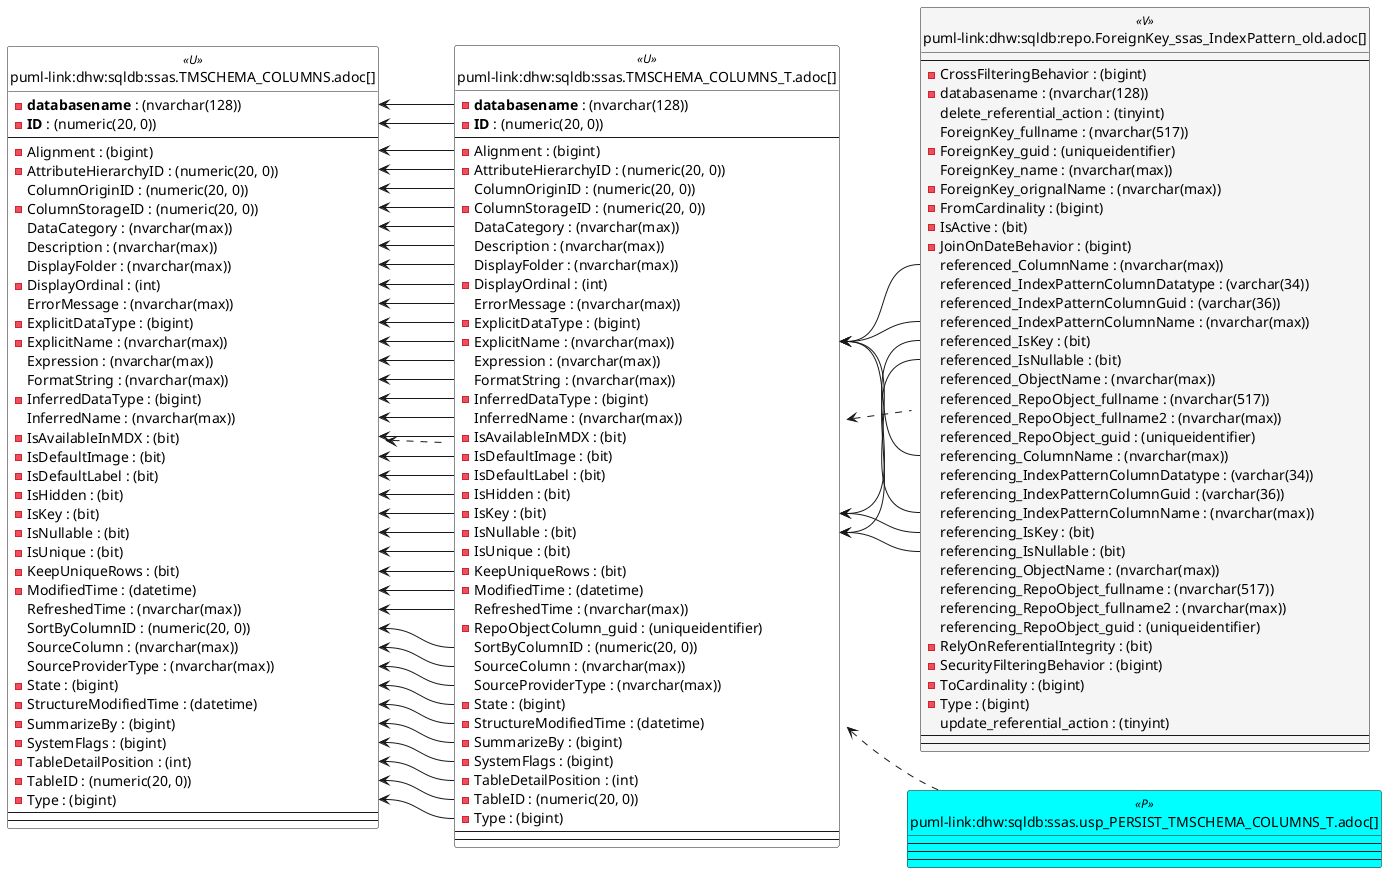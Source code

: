 @startuml
left to right direction
'top to bottom direction
hide circle
'avoide "." issues:
set namespaceSeparator none


skinparam class {
  BackgroundColor White
  BackgroundColor<<FN>> Yellow
  BackgroundColor<<FS>> Yellow
  BackgroundColor<<FT>> LightGray
  BackgroundColor<<IF>> Yellow
  BackgroundColor<<IS>> Yellow
  BackgroundColor<<P>> Aqua
  BackgroundColor<<PC>> Aqua
  BackgroundColor<<SN>> Yellow
  BackgroundColor<<SO>> SlateBlue
  BackgroundColor<<TF>> LightGray
  BackgroundColor<<TR>> Tomato
  BackgroundColor<<U>> White
  BackgroundColor<<V>> WhiteSmoke
  BackgroundColor<<X>> Aqua
  BackgroundColor<<external>> AliceBlue
}


entity "puml-link:dhw:sqldb:repo.ForeignKey_ssas_IndexPattern_old.adoc[]" as repo.ForeignKey_ssas_IndexPattern_old << V >> {
  --
  - CrossFilteringBehavior : (bigint)
  - databasename : (nvarchar(128))
  delete_referential_action : (tinyint)
  ForeignKey_fullname : (nvarchar(517))
  - ForeignKey_guid : (uniqueidentifier)
  ForeignKey_name : (nvarchar(max))
  - ForeignKey_orignalName : (nvarchar(max))
  - FromCardinality : (bigint)
  - IsActive : (bit)
  - JoinOnDateBehavior : (bigint)
  referenced_ColumnName : (nvarchar(max))
  referenced_IndexPatternColumnDatatype : (varchar(34))
  referenced_IndexPatternColumnGuid : (varchar(36))
  referenced_IndexPatternColumnName : (nvarchar(max))
  referenced_IsKey : (bit)
  referenced_IsNullable : (bit)
  referenced_ObjectName : (nvarchar(max))
  referenced_RepoObject_fullname : (nvarchar(517))
  referenced_RepoObject_fullname2 : (nvarchar(max))
  referenced_RepoObject_guid : (uniqueidentifier)
  referencing_ColumnName : (nvarchar(max))
  referencing_IndexPatternColumnDatatype : (varchar(34))
  referencing_IndexPatternColumnGuid : (varchar(36))
  referencing_IndexPatternColumnName : (nvarchar(max))
  referencing_IsKey : (bit)
  referencing_IsNullable : (bit)
  referencing_ObjectName : (nvarchar(max))
  referencing_RepoObject_fullname : (nvarchar(517))
  referencing_RepoObject_fullname2 : (nvarchar(max))
  referencing_RepoObject_guid : (uniqueidentifier)
  - RelyOnReferentialIntegrity : (bit)
  - SecurityFilteringBehavior : (bigint)
  - ToCardinality : (bigint)
  - Type : (bigint)
  update_referential_action : (tinyint)
  --
  --
}

entity "puml-link:dhw:sqldb:ssas.TMSCHEMA_COLUMNS.adoc[]" as ssas.TMSCHEMA_COLUMNS << U >> {
  - **databasename** : (nvarchar(128))
  - **ID** : (numeric(20, 0))
  --
  - Alignment : (bigint)
  - AttributeHierarchyID : (numeric(20, 0))
  ColumnOriginID : (numeric(20, 0))
  - ColumnStorageID : (numeric(20, 0))
  DataCategory : (nvarchar(max))
  Description : (nvarchar(max))
  DisplayFolder : (nvarchar(max))
  - DisplayOrdinal : (int)
  ErrorMessage : (nvarchar(max))
  - ExplicitDataType : (bigint)
  - ExplicitName : (nvarchar(max))
  Expression : (nvarchar(max))
  FormatString : (nvarchar(max))
  - InferredDataType : (bigint)
  InferredName : (nvarchar(max))
  - IsAvailableInMDX : (bit)
  - IsDefaultImage : (bit)
  - IsDefaultLabel : (bit)
  - IsHidden : (bit)
  - IsKey : (bit)
  - IsNullable : (bit)
  - IsUnique : (bit)
  - KeepUniqueRows : (bit)
  - ModifiedTime : (datetime)
  RefreshedTime : (nvarchar(max))
  SortByColumnID : (numeric(20, 0))
  SourceColumn : (nvarchar(max))
  SourceProviderType : (nvarchar(max))
  - State : (bigint)
  - StructureModifiedTime : (datetime)
  - SummarizeBy : (bigint)
  - SystemFlags : (bigint)
  - TableDetailPosition : (int)
  - TableID : (numeric(20, 0))
  - Type : (bigint)
  --
  --
}

entity "puml-link:dhw:sqldb:ssas.TMSCHEMA_COLUMNS_T.adoc[]" as ssas.TMSCHEMA_COLUMNS_T << U >> {
  - **databasename** : (nvarchar(128))
  - **ID** : (numeric(20, 0))
  --
  - Alignment : (bigint)
  - AttributeHierarchyID : (numeric(20, 0))
  ColumnOriginID : (numeric(20, 0))
  - ColumnStorageID : (numeric(20, 0))
  DataCategory : (nvarchar(max))
  Description : (nvarchar(max))
  DisplayFolder : (nvarchar(max))
  - DisplayOrdinal : (int)
  ErrorMessage : (nvarchar(max))
  - ExplicitDataType : (bigint)
  - ExplicitName : (nvarchar(max))
  Expression : (nvarchar(max))
  FormatString : (nvarchar(max))
  - InferredDataType : (bigint)
  InferredName : (nvarchar(max))
  - IsAvailableInMDX : (bit)
  - IsDefaultImage : (bit)
  - IsDefaultLabel : (bit)
  - IsHidden : (bit)
  - IsKey : (bit)
  - IsNullable : (bit)
  - IsUnique : (bit)
  - KeepUniqueRows : (bit)
  - ModifiedTime : (datetime)
  RefreshedTime : (nvarchar(max))
  - RepoObjectColumn_guid : (uniqueidentifier)
  SortByColumnID : (numeric(20, 0))
  SourceColumn : (nvarchar(max))
  SourceProviderType : (nvarchar(max))
  - State : (bigint)
  - StructureModifiedTime : (datetime)
  - SummarizeBy : (bigint)
  - SystemFlags : (bigint)
  - TableDetailPosition : (int)
  - TableID : (numeric(20, 0))
  - Type : (bigint)
  --
  --
}

entity "puml-link:dhw:sqldb:ssas.usp_PERSIST_TMSCHEMA_COLUMNS_T.adoc[]" as ssas.usp_PERSIST_TMSCHEMA_COLUMNS_T << P >> {
  --
  --
  --
}

ssas.TMSCHEMA_COLUMNS <.. ssas.TMSCHEMA_COLUMNS_T
ssas.TMSCHEMA_COLUMNS_T <.. ssas.usp_PERSIST_TMSCHEMA_COLUMNS_T
ssas.TMSCHEMA_COLUMNS_T <.. repo.ForeignKey_ssas_IndexPattern_old
"ssas.TMSCHEMA_COLUMNS::Alignment" <-- "ssas.TMSCHEMA_COLUMNS_T::Alignment"
"ssas.TMSCHEMA_COLUMNS::AttributeHierarchyID" <-- "ssas.TMSCHEMA_COLUMNS_T::AttributeHierarchyID"
"ssas.TMSCHEMA_COLUMNS::ColumnOriginID" <-- "ssas.TMSCHEMA_COLUMNS_T::ColumnOriginID"
"ssas.TMSCHEMA_COLUMNS::ColumnStorageID" <-- "ssas.TMSCHEMA_COLUMNS_T::ColumnStorageID"
"ssas.TMSCHEMA_COLUMNS::databasename" <-- "ssas.TMSCHEMA_COLUMNS_T::databasename"
"ssas.TMSCHEMA_COLUMNS::DataCategory" <-- "ssas.TMSCHEMA_COLUMNS_T::DataCategory"
"ssas.TMSCHEMA_COLUMNS::Description" <-- "ssas.TMSCHEMA_COLUMNS_T::Description"
"ssas.TMSCHEMA_COLUMNS::DisplayFolder" <-- "ssas.TMSCHEMA_COLUMNS_T::DisplayFolder"
"ssas.TMSCHEMA_COLUMNS::DisplayOrdinal" <-- "ssas.TMSCHEMA_COLUMNS_T::DisplayOrdinal"
"ssas.TMSCHEMA_COLUMNS::ErrorMessage" <-- "ssas.TMSCHEMA_COLUMNS_T::ErrorMessage"
"ssas.TMSCHEMA_COLUMNS::ExplicitDataType" <-- "ssas.TMSCHEMA_COLUMNS_T::ExplicitDataType"
"ssas.TMSCHEMA_COLUMNS::ExplicitName" <-- "ssas.TMSCHEMA_COLUMNS_T::ExplicitName"
"ssas.TMSCHEMA_COLUMNS::Expression" <-- "ssas.TMSCHEMA_COLUMNS_T::Expression"
"ssas.TMSCHEMA_COLUMNS::FormatString" <-- "ssas.TMSCHEMA_COLUMNS_T::FormatString"
"ssas.TMSCHEMA_COLUMNS::ID" <-- "ssas.TMSCHEMA_COLUMNS_T::ID"
"ssas.TMSCHEMA_COLUMNS::InferredDataType" <-- "ssas.TMSCHEMA_COLUMNS_T::InferredDataType"
"ssas.TMSCHEMA_COLUMNS::InferredName" <-- "ssas.TMSCHEMA_COLUMNS_T::InferredName"
"ssas.TMSCHEMA_COLUMNS::IsAvailableInMDX" <-- "ssas.TMSCHEMA_COLUMNS_T::IsAvailableInMDX"
"ssas.TMSCHEMA_COLUMNS::IsDefaultImage" <-- "ssas.TMSCHEMA_COLUMNS_T::IsDefaultImage"
"ssas.TMSCHEMA_COLUMNS::IsDefaultLabel" <-- "ssas.TMSCHEMA_COLUMNS_T::IsDefaultLabel"
"ssas.TMSCHEMA_COLUMNS::IsHidden" <-- "ssas.TMSCHEMA_COLUMNS_T::IsHidden"
"ssas.TMSCHEMA_COLUMNS::IsKey" <-- "ssas.TMSCHEMA_COLUMNS_T::IsKey"
"ssas.TMSCHEMA_COLUMNS::IsNullable" <-- "ssas.TMSCHEMA_COLUMNS_T::IsNullable"
"ssas.TMSCHEMA_COLUMNS::IsUnique" <-- "ssas.TMSCHEMA_COLUMNS_T::IsUnique"
"ssas.TMSCHEMA_COLUMNS::KeepUniqueRows" <-- "ssas.TMSCHEMA_COLUMNS_T::KeepUniqueRows"
"ssas.TMSCHEMA_COLUMNS::ModifiedTime" <-- "ssas.TMSCHEMA_COLUMNS_T::ModifiedTime"
"ssas.TMSCHEMA_COLUMNS::RefreshedTime" <-- "ssas.TMSCHEMA_COLUMNS_T::RefreshedTime"
"ssas.TMSCHEMA_COLUMNS::SortByColumnID" <-- "ssas.TMSCHEMA_COLUMNS_T::SortByColumnID"
"ssas.TMSCHEMA_COLUMNS::SourceColumn" <-- "ssas.TMSCHEMA_COLUMNS_T::SourceColumn"
"ssas.TMSCHEMA_COLUMNS::SourceProviderType" <-- "ssas.TMSCHEMA_COLUMNS_T::SourceProviderType"
"ssas.TMSCHEMA_COLUMNS::State" <-- "ssas.TMSCHEMA_COLUMNS_T::State"
"ssas.TMSCHEMA_COLUMNS::StructureModifiedTime" <-- "ssas.TMSCHEMA_COLUMNS_T::StructureModifiedTime"
"ssas.TMSCHEMA_COLUMNS::SummarizeBy" <-- "ssas.TMSCHEMA_COLUMNS_T::SummarizeBy"
"ssas.TMSCHEMA_COLUMNS::SystemFlags" <-- "ssas.TMSCHEMA_COLUMNS_T::SystemFlags"
"ssas.TMSCHEMA_COLUMNS::TableDetailPosition" <-- "ssas.TMSCHEMA_COLUMNS_T::TableDetailPosition"
"ssas.TMSCHEMA_COLUMNS::TableID" <-- "ssas.TMSCHEMA_COLUMNS_T::TableID"
"ssas.TMSCHEMA_COLUMNS::Type" <-- "ssas.TMSCHEMA_COLUMNS_T::Type"
"ssas.TMSCHEMA_COLUMNS_T::ExplicitName" <-- "repo.ForeignKey_ssas_IndexPattern_old::referenced_IndexPatternColumnName"
"ssas.TMSCHEMA_COLUMNS_T::ExplicitName" <-- "repo.ForeignKey_ssas_IndexPattern_old::referencing_IndexPatternColumnName"
"ssas.TMSCHEMA_COLUMNS_T::ExplicitName" <-- "repo.ForeignKey_ssas_IndexPattern_old::referenced_ColumnName"
"ssas.TMSCHEMA_COLUMNS_T::ExplicitName" <-- "repo.ForeignKey_ssas_IndexPattern_old::referencing_ColumnName"
"ssas.TMSCHEMA_COLUMNS_T::IsKey" <-- "repo.ForeignKey_ssas_IndexPattern_old::referenced_IsKey"
"ssas.TMSCHEMA_COLUMNS_T::IsKey" <-- "repo.ForeignKey_ssas_IndexPattern_old::referencing_IsKey"
"ssas.TMSCHEMA_COLUMNS_T::IsNullable" <-- "repo.ForeignKey_ssas_IndexPattern_old::referenced_IsNullable"
"ssas.TMSCHEMA_COLUMNS_T::IsNullable" <-- "repo.ForeignKey_ssas_IndexPattern_old::referencing_IsNullable"
@enduml

